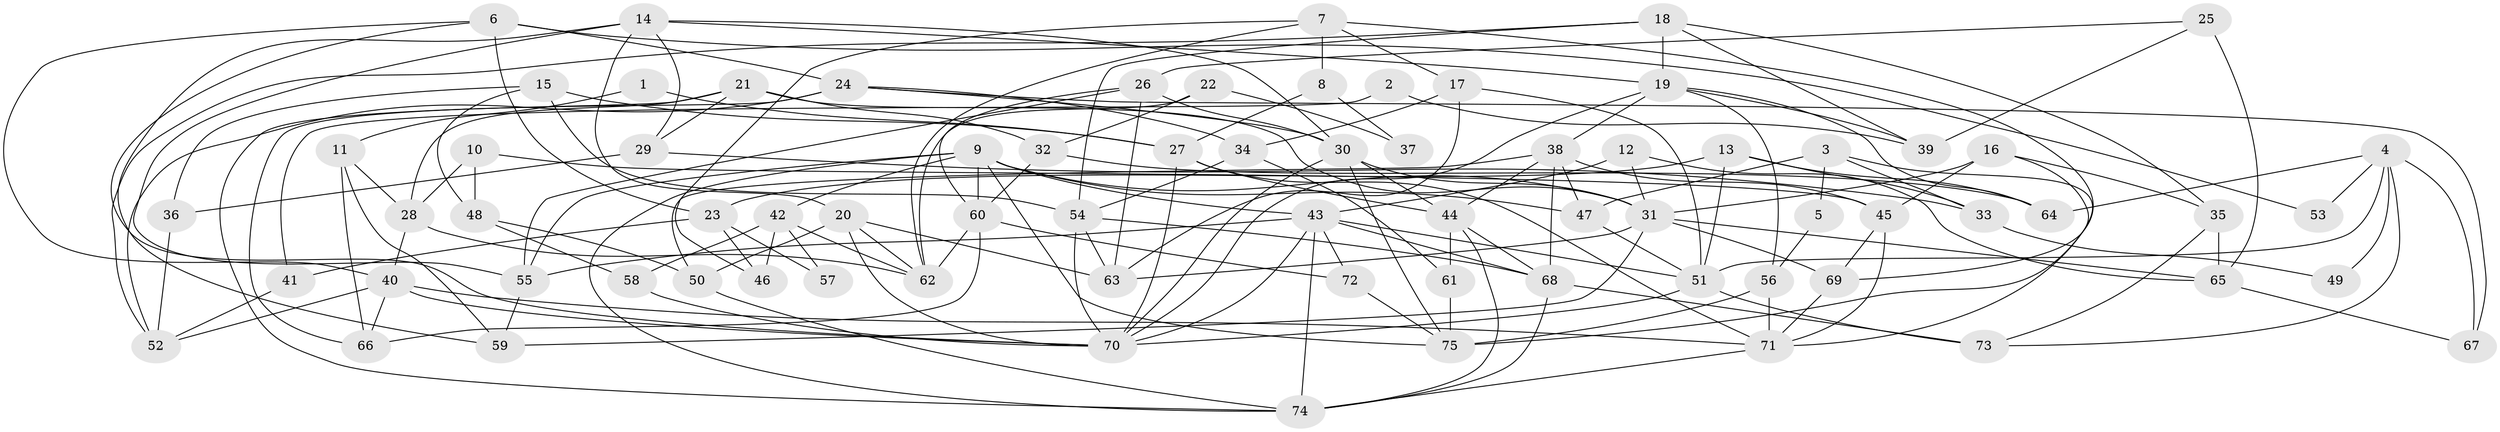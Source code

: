 // original degree distribution, {4: 0.308411214953271, 2: 0.11214953271028037, 5: 0.16822429906542055, 9: 0.009345794392523364, 6: 0.07476635514018691, 3: 0.2803738317757009, 7: 0.04672897196261682}
// Generated by graph-tools (version 1.1) at 2025/37/03/04/25 23:37:01]
// undirected, 75 vertices, 173 edges
graph export_dot {
  node [color=gray90,style=filled];
  1;
  2;
  3;
  4;
  5;
  6;
  7;
  8;
  9;
  10;
  11;
  12;
  13;
  14;
  15;
  16;
  17;
  18;
  19;
  20;
  21;
  22;
  23;
  24;
  25;
  26;
  27;
  28;
  29;
  30;
  31;
  32;
  33;
  34;
  35;
  36;
  37;
  38;
  39;
  40;
  41;
  42;
  43;
  44;
  45;
  46;
  47;
  48;
  49;
  50;
  51;
  52;
  53;
  54;
  55;
  56;
  57;
  58;
  59;
  60;
  61;
  62;
  63;
  64;
  65;
  66;
  67;
  68;
  69;
  70;
  71;
  72;
  73;
  74;
  75;
  1 -- 11 [weight=1.0];
  1 -- 27 [weight=1.0];
  2 -- 39 [weight=1.0];
  2 -- 41 [weight=1.0];
  3 -- 5 [weight=1.0];
  3 -- 33 [weight=1.0];
  3 -- 47 [weight=1.0];
  3 -- 71 [weight=1.0];
  4 -- 49 [weight=1.0];
  4 -- 51 [weight=1.0];
  4 -- 53 [weight=1.0];
  4 -- 64 [weight=1.0];
  4 -- 67 [weight=1.0];
  4 -- 73 [weight=1.0];
  5 -- 56 [weight=1.0];
  6 -- 23 [weight=1.0];
  6 -- 24 [weight=1.0];
  6 -- 40 [weight=1.0];
  6 -- 53 [weight=1.0];
  6 -- 70 [weight=1.0];
  7 -- 8 [weight=1.0];
  7 -- 17 [weight=1.0];
  7 -- 46 [weight=1.0];
  7 -- 62 [weight=1.0];
  7 -- 69 [weight=1.0];
  8 -- 27 [weight=1.0];
  8 -- 37 [weight=1.0];
  9 -- 31 [weight=1.0];
  9 -- 42 [weight=1.0];
  9 -- 43 [weight=1.0];
  9 -- 47 [weight=1.0];
  9 -- 55 [weight=1.0];
  9 -- 60 [weight=1.0];
  9 -- 74 [weight=1.0];
  9 -- 75 [weight=1.0];
  10 -- 28 [weight=1.0];
  10 -- 45 [weight=1.0];
  10 -- 48 [weight=1.0];
  11 -- 28 [weight=1.0];
  11 -- 59 [weight=1.0];
  11 -- 66 [weight=1.0];
  12 -- 31 [weight=1.0];
  12 -- 43 [weight=1.0];
  12 -- 65 [weight=1.0];
  13 -- 23 [weight=1.0];
  13 -- 33 [weight=1.0];
  13 -- 51 [weight=1.0];
  13 -- 64 [weight=1.0];
  14 -- 19 [weight=1.0];
  14 -- 20 [weight=1.0];
  14 -- 29 [weight=1.0];
  14 -- 30 [weight=1.0];
  14 -- 55 [weight=1.0];
  14 -- 59 [weight=1.0];
  15 -- 27 [weight=1.0];
  15 -- 36 [weight=1.0];
  15 -- 48 [weight=1.0];
  15 -- 54 [weight=1.0];
  16 -- 31 [weight=2.0];
  16 -- 35 [weight=1.0];
  16 -- 45 [weight=1.0];
  16 -- 75 [weight=1.0];
  17 -- 34 [weight=1.0];
  17 -- 51 [weight=1.0];
  17 -- 63 [weight=1.0];
  18 -- 19 [weight=1.0];
  18 -- 35 [weight=1.0];
  18 -- 39 [weight=1.0];
  18 -- 52 [weight=1.0];
  18 -- 54 [weight=1.0];
  19 -- 38 [weight=1.0];
  19 -- 39 [weight=1.0];
  19 -- 56 [weight=1.0];
  19 -- 64 [weight=1.0];
  19 -- 70 [weight=1.0];
  20 -- 50 [weight=1.0];
  20 -- 62 [weight=1.0];
  20 -- 63 [weight=1.0];
  20 -- 70 [weight=1.0];
  21 -- 28 [weight=1.0];
  21 -- 29 [weight=1.0];
  21 -- 31 [weight=2.0];
  21 -- 32 [weight=1.0];
  21 -- 74 [weight=1.0];
  22 -- 32 [weight=1.0];
  22 -- 37 [weight=1.0];
  22 -- 62 [weight=1.0];
  23 -- 41 [weight=1.0];
  23 -- 46 [weight=1.0];
  23 -- 57 [weight=1.0];
  24 -- 30 [weight=1.0];
  24 -- 34 [weight=1.0];
  24 -- 52 [weight=1.0];
  24 -- 66 [weight=1.0];
  24 -- 67 [weight=1.0];
  25 -- 26 [weight=1.0];
  25 -- 39 [weight=1.0];
  25 -- 65 [weight=1.0];
  26 -- 30 [weight=1.0];
  26 -- 55 [weight=2.0];
  26 -- 60 [weight=1.0];
  26 -- 63 [weight=1.0];
  27 -- 44 [weight=1.0];
  27 -- 70 [weight=1.0];
  27 -- 71 [weight=1.0];
  28 -- 40 [weight=1.0];
  28 -- 62 [weight=1.0];
  29 -- 33 [weight=1.0];
  29 -- 36 [weight=1.0];
  30 -- 31 [weight=1.0];
  30 -- 44 [weight=2.0];
  30 -- 70 [weight=1.0];
  30 -- 75 [weight=1.0];
  31 -- 59 [weight=1.0];
  31 -- 63 [weight=1.0];
  31 -- 65 [weight=1.0];
  31 -- 69 [weight=1.0];
  32 -- 60 [weight=1.0];
  32 -- 64 [weight=1.0];
  33 -- 49 [weight=1.0];
  34 -- 54 [weight=1.0];
  34 -- 61 [weight=2.0];
  35 -- 65 [weight=1.0];
  35 -- 73 [weight=1.0];
  36 -- 52 [weight=1.0];
  38 -- 44 [weight=1.0];
  38 -- 45 [weight=1.0];
  38 -- 47 [weight=1.0];
  38 -- 50 [weight=1.0];
  38 -- 68 [weight=1.0];
  40 -- 52 [weight=1.0];
  40 -- 66 [weight=1.0];
  40 -- 70 [weight=1.0];
  40 -- 71 [weight=1.0];
  41 -- 52 [weight=1.0];
  42 -- 46 [weight=1.0];
  42 -- 57 [weight=1.0];
  42 -- 58 [weight=1.0];
  42 -- 62 [weight=1.0];
  43 -- 51 [weight=1.0];
  43 -- 55 [weight=1.0];
  43 -- 68 [weight=1.0];
  43 -- 70 [weight=1.0];
  43 -- 72 [weight=1.0];
  43 -- 74 [weight=1.0];
  44 -- 61 [weight=1.0];
  44 -- 68 [weight=1.0];
  44 -- 74 [weight=1.0];
  45 -- 69 [weight=1.0];
  45 -- 71 [weight=1.0];
  47 -- 51 [weight=1.0];
  48 -- 50 [weight=1.0];
  48 -- 58 [weight=1.0];
  50 -- 74 [weight=1.0];
  51 -- 70 [weight=1.0];
  51 -- 73 [weight=1.0];
  54 -- 63 [weight=1.0];
  54 -- 68 [weight=1.0];
  54 -- 70 [weight=1.0];
  55 -- 59 [weight=1.0];
  56 -- 71 [weight=1.0];
  56 -- 75 [weight=1.0];
  58 -- 70 [weight=1.0];
  60 -- 62 [weight=1.0];
  60 -- 66 [weight=1.0];
  60 -- 72 [weight=1.0];
  61 -- 75 [weight=2.0];
  65 -- 67 [weight=1.0];
  68 -- 73 [weight=1.0];
  68 -- 74 [weight=1.0];
  69 -- 71 [weight=1.0];
  71 -- 74 [weight=1.0];
  72 -- 75 [weight=1.0];
}
